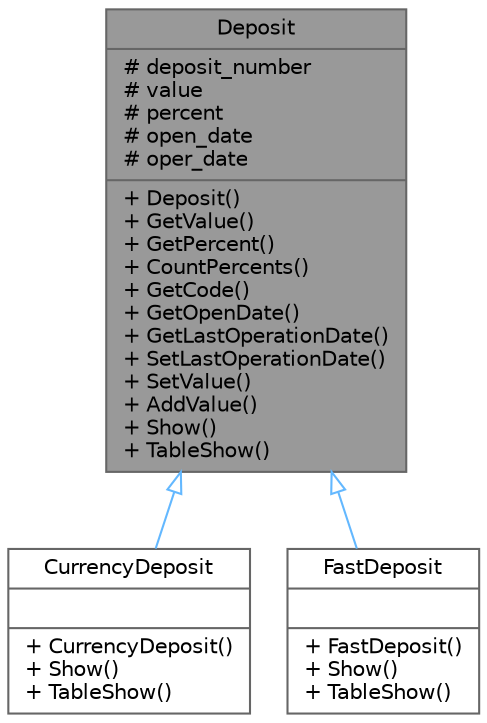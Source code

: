 digraph "Deposit"
{
 // LATEX_PDF_SIZE
  bgcolor="transparent";
  edge [fontname=Helvetica,fontsize=10,labelfontname=Helvetica,labelfontsize=10];
  node [fontname=Helvetica,fontsize=10,shape=box,height=0.2,width=0.4];
  Node1 [shape=record,label="{Deposit\n|# deposit_number\l# value\l# percent\l# open_date\l# oper_date\l|+ Deposit()\l+ GetValue()\l+ GetPercent()\l+ CountPercents()\l+ GetCode()\l+ GetOpenDate()\l+ GetLastOperationDate()\l+ SetLastOperationDate()\l+ SetValue()\l+ AddValue()\l+ Show()\l+ TableShow()\l}",height=0.2,width=0.4,color="gray40", fillcolor="grey60", style="filled", fontcolor="black",tooltip=" "];
  Node1 -> Node2 [dir="back",color="steelblue1",style="solid",arrowtail="onormal"];
  Node2 [shape=record,label="{CurrencyDeposit\n||+ CurrencyDeposit()\l+ Show()\l+ TableShow()\l}",height=0.2,width=0.4,color="gray40", fillcolor="white", style="filled",URL="$dc/d25/classCurrencyDeposit.html",tooltip=" "];
  Node1 -> Node3 [dir="back",color="steelblue1",style="solid",arrowtail="onormal"];
  Node3 [shape=record,label="{FastDeposit\n||+ FastDeposit()\l+ Show()\l+ TableShow()\l}",height=0.2,width=0.4,color="gray40", fillcolor="white", style="filled",URL="$da/dde/classFastDeposit.html",tooltip=" "];
}
